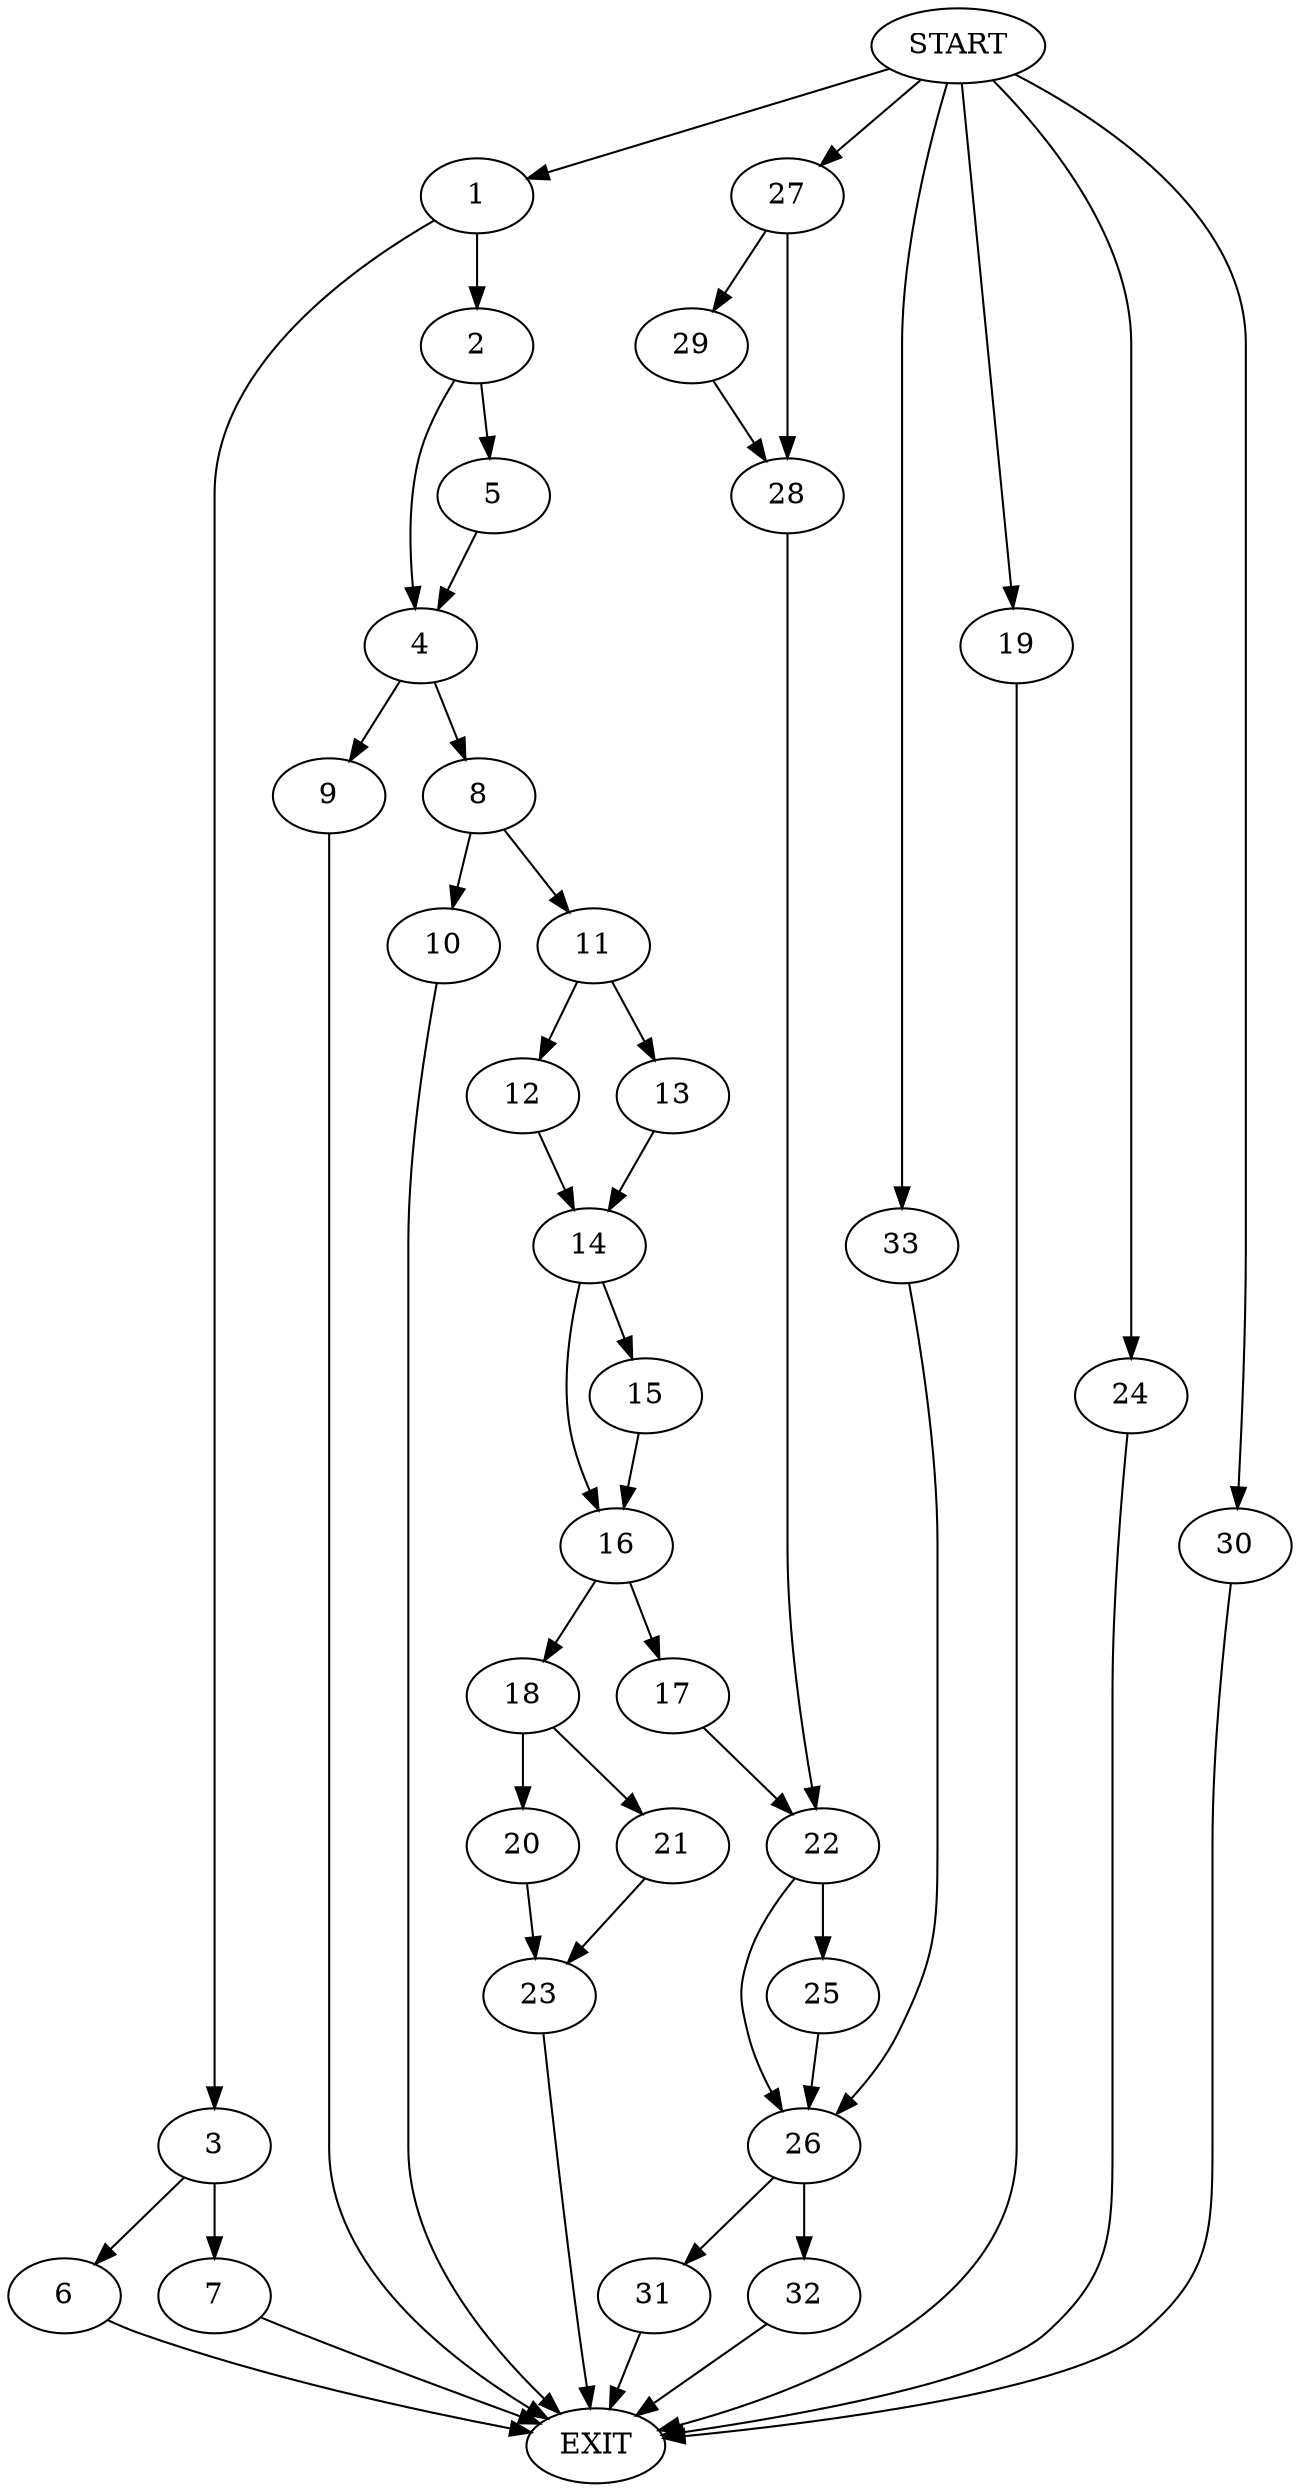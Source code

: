 digraph {
0 [label="START"]
34 [label="EXIT"]
0 -> 1
1 -> 2
1 -> 3
2 -> 4
2 -> 5
3 -> 6
3 -> 7
6 -> 34
7 -> 34
5 -> 4
4 -> 8
4 -> 9
9 -> 34
8 -> 10
8 -> 11
10 -> 34
11 -> 12
11 -> 13
12 -> 14
13 -> 14
14 -> 15
14 -> 16
16 -> 17
16 -> 18
15 -> 16
0 -> 19
19 -> 34
18 -> 20
18 -> 21
17 -> 22
21 -> 23
20 -> 23
23 -> 34
0 -> 24
24 -> 34
22 -> 25
22 -> 26
0 -> 27
27 -> 28
27 -> 29
28 -> 22
29 -> 28
0 -> 30
30 -> 34
26 -> 31
26 -> 32
25 -> 26
0 -> 33
33 -> 26
31 -> 34
32 -> 34
}

